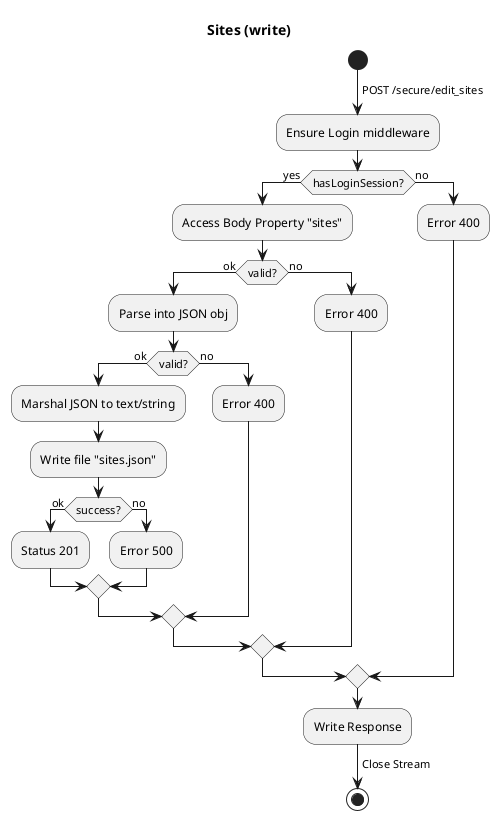 @startuml SitesPersistence

title "Sites (write)"

skinparam monochrome true
start
-> POST /secure/edit_sites;
:Ensure Login middleware;
if (hasLoginSession?) then (yes)
  :Access Body Property "sites";
  if (valid?) then (ok)
    :Parse into JSON obj;
    if (valid?) then (ok)
      :Marshal JSON to text/string;
      :Write file "sites.json";
      if (success?) then (ok)
        :Status 201;
      else (no)
        :Error 500;
      endif

    else (no)
      :Error 400;
    endif
  else (no)
    :Error 400;
  endif

else (no)
  :Error 400;
endif
:Write Response;
-> Close Stream;
stop
@enduml

